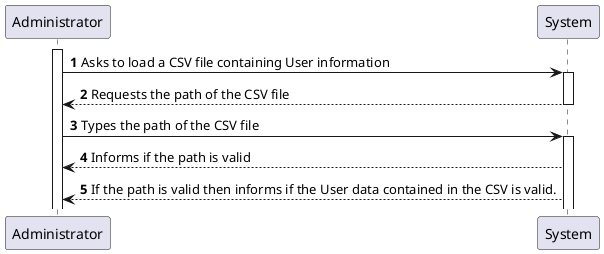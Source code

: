 @startuml
'https://plantuml.com/sequence-diagram

autonumber

activate Administrator
Administrator -> System: Asks to load a CSV file containing User information
activate System
Administrator <-- System: Requests the path of the CSV file
deactivate System

Administrator -> System: Types the path of the CSV file
activate System
Administrator <-- System: Informs if the path is valid
Administrator <-- System: If the path is valid then informs if the User data contained in the CSV is valid.

@enduml